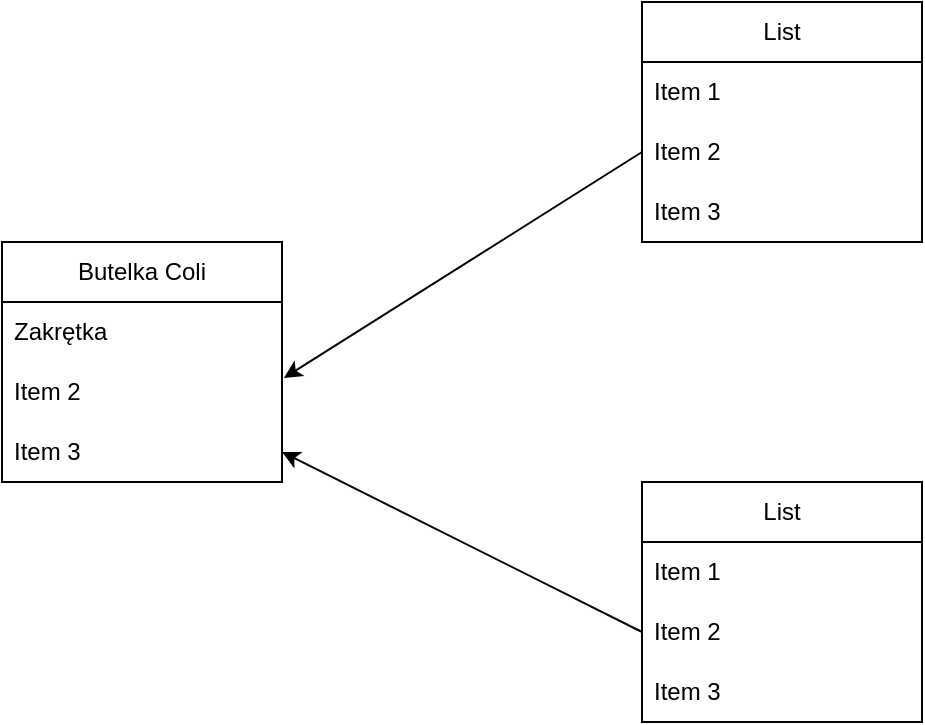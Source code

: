 <mxfile version="22.0.0" type="github">
  <diagram name="Strona-1" id="3vI-Z93XGPY2M-o-T-1S">
    <mxGraphModel dx="1386" dy="785" grid="1" gridSize="10" guides="1" tooltips="1" connect="1" arrows="1" fold="1" page="1" pageScale="1" pageWidth="827" pageHeight="1169" math="0" shadow="0">
      <root>
        <mxCell id="0" />
        <mxCell id="1" parent="0" />
        <mxCell id="AuzkF4mNk5af5KO50g_Q-8" value="Butelka Coli" style="swimlane;fontStyle=0;childLayout=stackLayout;horizontal=1;startSize=30;horizontalStack=0;resizeParent=1;resizeParentMax=0;resizeLast=0;collapsible=1;marginBottom=0;whiteSpace=wrap;html=1;" vertex="1" parent="1">
          <mxGeometry x="80" y="280" width="140" height="120" as="geometry" />
        </mxCell>
        <mxCell id="AuzkF4mNk5af5KO50g_Q-9" value="Zakrętka" style="text;strokeColor=none;fillColor=none;align=left;verticalAlign=middle;spacingLeft=4;spacingRight=4;overflow=hidden;points=[[0,0.5],[1,0.5]];portConstraint=eastwest;rotatable=0;whiteSpace=wrap;html=1;" vertex="1" parent="AuzkF4mNk5af5KO50g_Q-8">
          <mxGeometry y="30" width="140" height="30" as="geometry" />
        </mxCell>
        <mxCell id="AuzkF4mNk5af5KO50g_Q-10" value="Item 2" style="text;strokeColor=none;fillColor=none;align=left;verticalAlign=middle;spacingLeft=4;spacingRight=4;overflow=hidden;points=[[0,0.5],[1,0.5]];portConstraint=eastwest;rotatable=0;whiteSpace=wrap;html=1;" vertex="1" parent="AuzkF4mNk5af5KO50g_Q-8">
          <mxGeometry y="60" width="140" height="30" as="geometry" />
        </mxCell>
        <mxCell id="AuzkF4mNk5af5KO50g_Q-11" value="Item 3" style="text;strokeColor=none;fillColor=none;align=left;verticalAlign=middle;spacingLeft=4;spacingRight=4;overflow=hidden;points=[[0,0.5],[1,0.5]];portConstraint=eastwest;rotatable=0;whiteSpace=wrap;html=1;" vertex="1" parent="AuzkF4mNk5af5KO50g_Q-8">
          <mxGeometry y="90" width="140" height="30" as="geometry" />
        </mxCell>
        <mxCell id="AuzkF4mNk5af5KO50g_Q-12" value="List" style="swimlane;fontStyle=0;childLayout=stackLayout;horizontal=1;startSize=30;horizontalStack=0;resizeParent=1;resizeParentMax=0;resizeLast=0;collapsible=1;marginBottom=0;whiteSpace=wrap;html=1;" vertex="1" parent="1">
          <mxGeometry x="400" y="160" width="140" height="120" as="geometry" />
        </mxCell>
        <mxCell id="AuzkF4mNk5af5KO50g_Q-13" value="Item 1" style="text;strokeColor=none;fillColor=none;align=left;verticalAlign=middle;spacingLeft=4;spacingRight=4;overflow=hidden;points=[[0,0.5],[1,0.5]];portConstraint=eastwest;rotatable=0;whiteSpace=wrap;html=1;" vertex="1" parent="AuzkF4mNk5af5KO50g_Q-12">
          <mxGeometry y="30" width="140" height="30" as="geometry" />
        </mxCell>
        <mxCell id="AuzkF4mNk5af5KO50g_Q-14" value="Item 2" style="text;strokeColor=none;fillColor=none;align=left;verticalAlign=middle;spacingLeft=4;spacingRight=4;overflow=hidden;points=[[0,0.5],[1,0.5]];portConstraint=eastwest;rotatable=0;whiteSpace=wrap;html=1;" vertex="1" parent="AuzkF4mNk5af5KO50g_Q-12">
          <mxGeometry y="60" width="140" height="30" as="geometry" />
        </mxCell>
        <mxCell id="AuzkF4mNk5af5KO50g_Q-15" value="Item 3" style="text;strokeColor=none;fillColor=none;align=left;verticalAlign=middle;spacingLeft=4;spacingRight=4;overflow=hidden;points=[[0,0.5],[1,0.5]];portConstraint=eastwest;rotatable=0;whiteSpace=wrap;html=1;" vertex="1" parent="AuzkF4mNk5af5KO50g_Q-12">
          <mxGeometry y="90" width="140" height="30" as="geometry" />
        </mxCell>
        <mxCell id="AuzkF4mNk5af5KO50g_Q-16" value="List" style="swimlane;fontStyle=0;childLayout=stackLayout;horizontal=1;startSize=30;horizontalStack=0;resizeParent=1;resizeParentMax=0;resizeLast=0;collapsible=1;marginBottom=0;whiteSpace=wrap;html=1;" vertex="1" parent="1">
          <mxGeometry x="400" y="400" width="140" height="120" as="geometry" />
        </mxCell>
        <mxCell id="AuzkF4mNk5af5KO50g_Q-17" value="Item 1" style="text;strokeColor=none;fillColor=none;align=left;verticalAlign=middle;spacingLeft=4;spacingRight=4;overflow=hidden;points=[[0,0.5],[1,0.5]];portConstraint=eastwest;rotatable=0;whiteSpace=wrap;html=1;" vertex="1" parent="AuzkF4mNk5af5KO50g_Q-16">
          <mxGeometry y="30" width="140" height="30" as="geometry" />
        </mxCell>
        <mxCell id="AuzkF4mNk5af5KO50g_Q-18" value="Item 2" style="text;strokeColor=none;fillColor=none;align=left;verticalAlign=middle;spacingLeft=4;spacingRight=4;overflow=hidden;points=[[0,0.5],[1,0.5]];portConstraint=eastwest;rotatable=0;whiteSpace=wrap;html=1;" vertex="1" parent="AuzkF4mNk5af5KO50g_Q-16">
          <mxGeometry y="60" width="140" height="30" as="geometry" />
        </mxCell>
        <mxCell id="AuzkF4mNk5af5KO50g_Q-19" value="Item 3" style="text;strokeColor=none;fillColor=none;align=left;verticalAlign=middle;spacingLeft=4;spacingRight=4;overflow=hidden;points=[[0,0.5],[1,0.5]];portConstraint=eastwest;rotatable=0;whiteSpace=wrap;html=1;" vertex="1" parent="AuzkF4mNk5af5KO50g_Q-16">
          <mxGeometry y="90" width="140" height="30" as="geometry" />
        </mxCell>
        <mxCell id="AuzkF4mNk5af5KO50g_Q-20" value="" style="endArrow=classic;html=1;rounded=0;exitX=0;exitY=0.5;exitDx=0;exitDy=0;entryX=1.007;entryY=0.267;entryDx=0;entryDy=0;entryPerimeter=0;" edge="1" parent="1" source="AuzkF4mNk5af5KO50g_Q-14" target="AuzkF4mNk5af5KO50g_Q-10">
          <mxGeometry width="50" height="50" relative="1" as="geometry">
            <mxPoint x="390" y="310" as="sourcePoint" />
            <mxPoint x="330" y="350" as="targetPoint" />
          </mxGeometry>
        </mxCell>
        <mxCell id="AuzkF4mNk5af5KO50g_Q-21" value="" style="endArrow=classic;html=1;rounded=0;exitX=0;exitY=0.5;exitDx=0;exitDy=0;entryX=1;entryY=0.5;entryDx=0;entryDy=0;" edge="1" parent="1" source="AuzkF4mNk5af5KO50g_Q-18" target="AuzkF4mNk5af5KO50g_Q-11">
          <mxGeometry width="50" height="50" relative="1" as="geometry">
            <mxPoint x="220" y="360" as="sourcePoint" />
            <mxPoint x="280" y="520" as="targetPoint" />
          </mxGeometry>
        </mxCell>
      </root>
    </mxGraphModel>
  </diagram>
</mxfile>
